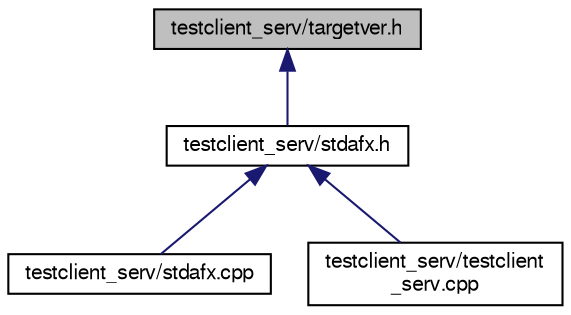 digraph "testclient_serv/targetver.h"
{
  bgcolor="transparent";
  edge [fontname="FreeSans",fontsize="10",labelfontname="FreeSans",labelfontsize="10"];
  node [fontname="FreeSans",fontsize="10",shape=record];
  Node1 [label="testclient_serv/targetver.h",height=0.2,width=0.4,color="black", fillcolor="grey75", style="filled" fontcolor="black"];
  Node1 -> Node2 [dir="back",color="midnightblue",fontsize="10",style="solid",fontname="FreeSans"];
  Node2 [label="testclient_serv/stdafx.h",height=0.2,width=0.4,color="black",URL="$testclient__serv_2stdafx_8h.html"];
  Node2 -> Node3 [dir="back",color="midnightblue",fontsize="10",style="solid",fontname="FreeSans"];
  Node3 [label="testclient_serv/stdafx.cpp",height=0.2,width=0.4,color="black",URL="$testclient__serv_2stdafx_8cpp.html"];
  Node2 -> Node4 [dir="back",color="midnightblue",fontsize="10",style="solid",fontname="FreeSans"];
  Node4 [label="testclient_serv/testclient\l_serv.cpp",height=0.2,width=0.4,color="black",URL="$testclient__serv_8cpp.html"];
}
